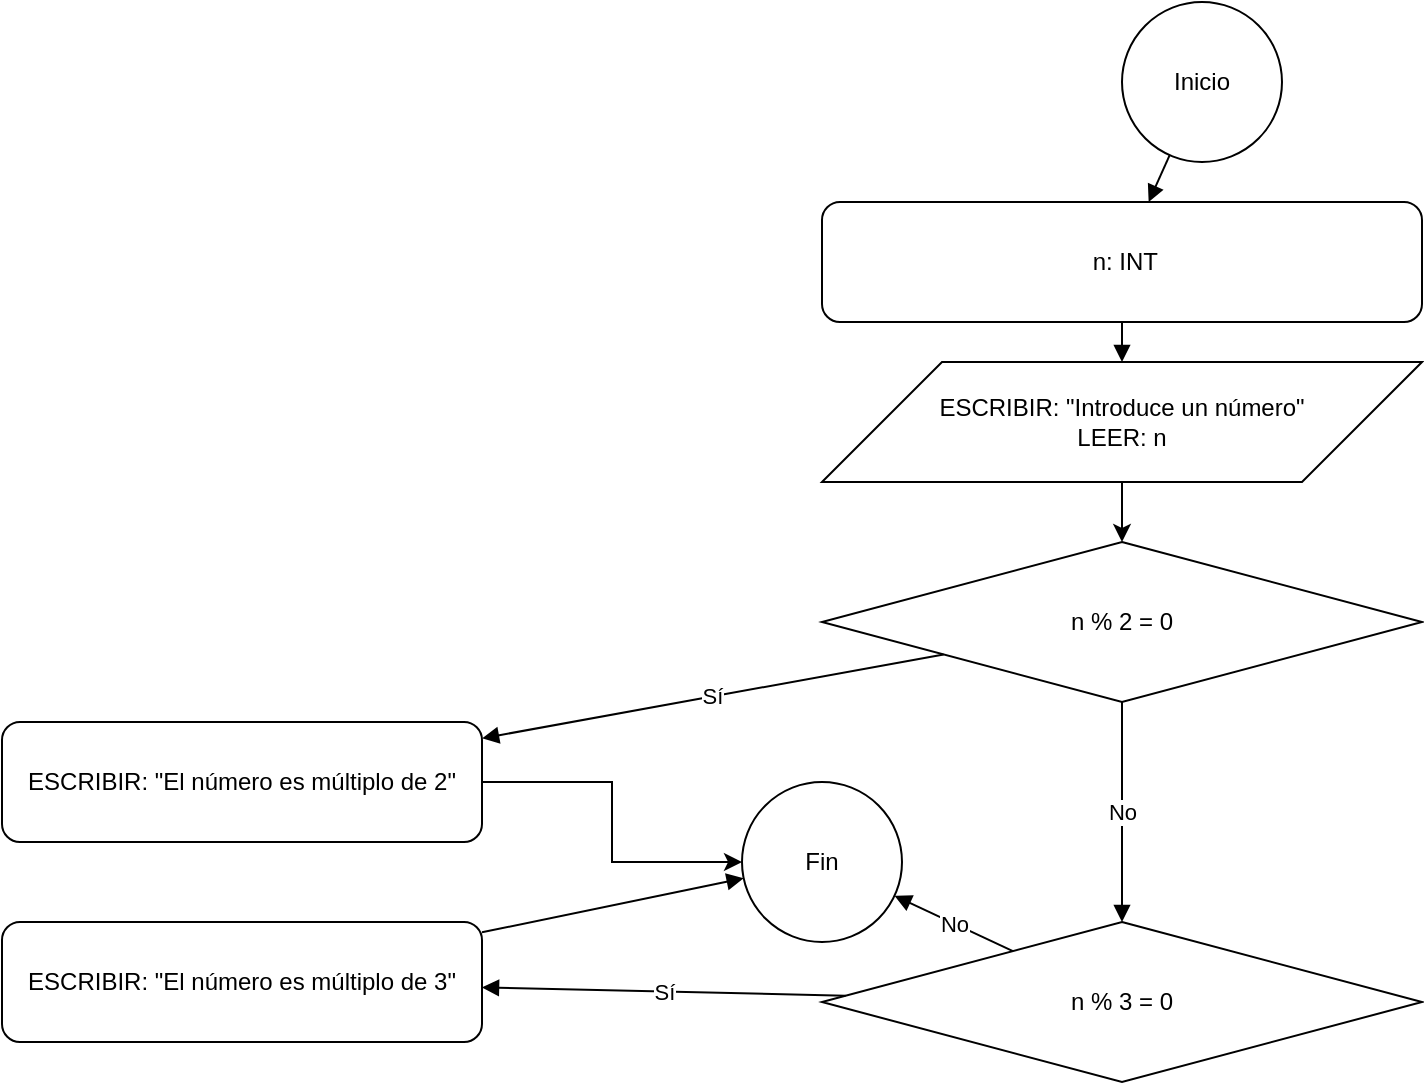 <mxfile version="28.2.5">
  <diagram name="Múltiplos de 2 y 3" id="1HeP7s19xeIuuMT-bDhr">
    <mxGraphModel dx="1773" dy="586" grid="1" gridSize="10" guides="1" tooltips="1" connect="1" arrows="1" fold="1" page="1" pageScale="1" pageWidth="827" pageHeight="1169" math="0" shadow="0">
      <root>
        <mxCell id="0" />
        <mxCell id="1" parent="0" />
        <mxCell id="9f_oggLnOZA4jUVOf1kA-1" value="Inicio" style="ellipse;whiteSpace=wrap;html=1;aspect=fixed;" vertex="1" parent="1">
          <mxGeometry x="400" y="40" width="80" height="80" as="geometry" />
        </mxCell>
        <mxCell id="9f_oggLnOZA4jUVOf1kA-2" value="&amp;nbsp;n: INT" style="rounded=1;whiteSpace=wrap;html=1;" vertex="1" parent="1">
          <mxGeometry x="250" y="140" width="300" height="60" as="geometry" />
        </mxCell>
        <mxCell id="9f_oggLnOZA4jUVOf1kA-20" value="" style="edgeStyle=orthogonalEdgeStyle;rounded=0;orthogonalLoop=1;jettySize=auto;html=1;" edge="1" parent="1" source="9f_oggLnOZA4jUVOf1kA-3" target="9f_oggLnOZA4jUVOf1kA-5">
          <mxGeometry relative="1" as="geometry" />
        </mxCell>
        <mxCell id="9f_oggLnOZA4jUVOf1kA-3" value="ESCRIBIR: &quot;Introduce un número&quot;&lt;div&gt;LEER: n&lt;/div&gt;" style="shape=parallelogram;perimeter=parallelogramPerimeter;whiteSpace=wrap;html=1;" vertex="1" parent="1">
          <mxGeometry x="250" y="220" width="300" height="60" as="geometry" />
        </mxCell>
        <mxCell id="9f_oggLnOZA4jUVOf1kA-5" value="n % 2 = 0" style="rhombus;whiteSpace=wrap;html=1;" vertex="1" parent="1">
          <mxGeometry x="250" y="310" width="300" height="80" as="geometry" />
        </mxCell>
        <mxCell id="9f_oggLnOZA4jUVOf1kA-21" style="edgeStyle=orthogonalEdgeStyle;rounded=0;orthogonalLoop=1;jettySize=auto;html=1;exitX=1;exitY=0.5;exitDx=0;exitDy=0;entryX=0;entryY=0.5;entryDx=0;entryDy=0;" edge="1" parent="1" source="9f_oggLnOZA4jUVOf1kA-6" target="9f_oggLnOZA4jUVOf1kA-9">
          <mxGeometry relative="1" as="geometry" />
        </mxCell>
        <mxCell id="9f_oggLnOZA4jUVOf1kA-6" value="ESCRIBIR: &quot;El número es múltiplo de 2&quot;" style="rounded=1;whiteSpace=wrap;html=1;" vertex="1" parent="1">
          <mxGeometry x="-160" y="400" width="240" height="60" as="geometry" />
        </mxCell>
        <mxCell id="9f_oggLnOZA4jUVOf1kA-7" value="n % 3 = 0" style="rhombus;whiteSpace=wrap;html=1;" vertex="1" parent="1">
          <mxGeometry x="250" y="500" width="300" height="80" as="geometry" />
        </mxCell>
        <mxCell id="9f_oggLnOZA4jUVOf1kA-8" value="ESCRIBIR: &quot;El número es múltiplo de 3&quot;" style="rounded=1;whiteSpace=wrap;html=1;" vertex="1" parent="1">
          <mxGeometry x="-160" y="500" width="240" height="60" as="geometry" />
        </mxCell>
        <mxCell id="9f_oggLnOZA4jUVOf1kA-9" value="Fin" style="ellipse;whiteSpace=wrap;html=1;aspect=fixed;" vertex="1" parent="1">
          <mxGeometry x="210" y="430" width="80" height="80" as="geometry" />
        </mxCell>
        <mxCell id="9f_oggLnOZA4jUVOf1kA-10" value="" style="endArrow=block;rounded=1;html=1;" edge="1" parent="1" source="9f_oggLnOZA4jUVOf1kA-1" target="9f_oggLnOZA4jUVOf1kA-2">
          <mxGeometry relative="1" as="geometry" />
        </mxCell>
        <mxCell id="9f_oggLnOZA4jUVOf1kA-11" value="" style="endArrow=block;rounded=1;html=1;" edge="1" parent="1" source="9f_oggLnOZA4jUVOf1kA-2" target="9f_oggLnOZA4jUVOf1kA-3">
          <mxGeometry relative="1" as="geometry" />
        </mxCell>
        <mxCell id="9f_oggLnOZA4jUVOf1kA-14" value="Sí" style="endArrow=block;rounded=1;html=1;" edge="1" parent="1" source="9f_oggLnOZA4jUVOf1kA-5" target="9f_oggLnOZA4jUVOf1kA-6">
          <mxGeometry relative="1" as="geometry" />
        </mxCell>
        <mxCell id="9f_oggLnOZA4jUVOf1kA-15" value="No" style="endArrow=block;rounded=1;html=1;" edge="1" parent="1" source="9f_oggLnOZA4jUVOf1kA-5" target="9f_oggLnOZA4jUVOf1kA-7">
          <mxGeometry relative="1" as="geometry" />
        </mxCell>
        <mxCell id="9f_oggLnOZA4jUVOf1kA-17" value="Sí" style="endArrow=block;rounded=1;html=1;" edge="1" parent="1" source="9f_oggLnOZA4jUVOf1kA-7" target="9f_oggLnOZA4jUVOf1kA-8">
          <mxGeometry relative="1" as="geometry" />
        </mxCell>
        <mxCell id="9f_oggLnOZA4jUVOf1kA-18" value="No" style="endArrow=block;rounded=1;html=1;" edge="1" parent="1" source="9f_oggLnOZA4jUVOf1kA-7" target="9f_oggLnOZA4jUVOf1kA-9">
          <mxGeometry relative="1" as="geometry" />
        </mxCell>
        <mxCell id="9f_oggLnOZA4jUVOf1kA-19" value="" style="endArrow=block;rounded=1;html=1;" edge="1" parent="1" source="9f_oggLnOZA4jUVOf1kA-8" target="9f_oggLnOZA4jUVOf1kA-9">
          <mxGeometry relative="1" as="geometry" />
        </mxCell>
      </root>
    </mxGraphModel>
  </diagram>
</mxfile>
